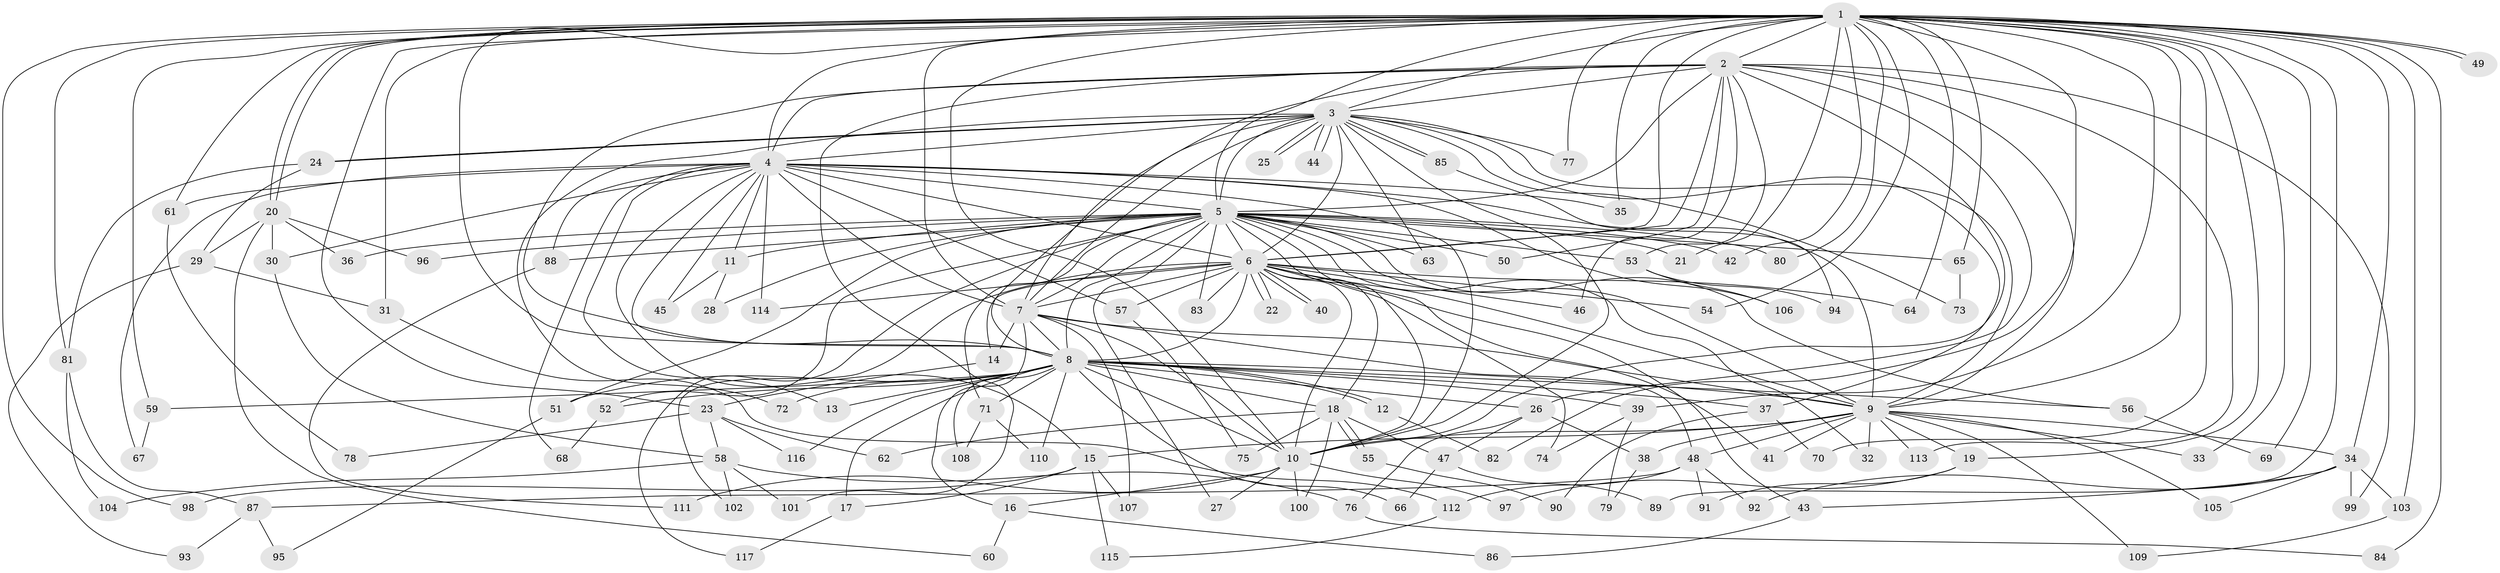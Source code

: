// Generated by graph-tools (version 1.1) at 2025/13/03/09/25 04:13:41]
// undirected, 117 vertices, 259 edges
graph export_dot {
graph [start="1"]
  node [color=gray90,style=filled];
  1;
  2;
  3;
  4;
  5;
  6;
  7;
  8;
  9;
  10;
  11;
  12;
  13;
  14;
  15;
  16;
  17;
  18;
  19;
  20;
  21;
  22;
  23;
  24;
  25;
  26;
  27;
  28;
  29;
  30;
  31;
  32;
  33;
  34;
  35;
  36;
  37;
  38;
  39;
  40;
  41;
  42;
  43;
  44;
  45;
  46;
  47;
  48;
  49;
  50;
  51;
  52;
  53;
  54;
  55;
  56;
  57;
  58;
  59;
  60;
  61;
  62;
  63;
  64;
  65;
  66;
  67;
  68;
  69;
  70;
  71;
  72;
  73;
  74;
  75;
  76;
  77;
  78;
  79;
  80;
  81;
  82;
  83;
  84;
  85;
  86;
  87;
  88;
  89;
  90;
  91;
  92;
  93;
  94;
  95;
  96;
  97;
  98;
  99;
  100;
  101;
  102;
  103;
  104;
  105;
  106;
  107;
  108;
  109;
  110;
  111;
  112;
  113;
  114;
  115;
  116;
  117;
  1 -- 2;
  1 -- 3;
  1 -- 4;
  1 -- 5;
  1 -- 6;
  1 -- 7;
  1 -- 8;
  1 -- 9;
  1 -- 10;
  1 -- 19;
  1 -- 20;
  1 -- 20;
  1 -- 21;
  1 -- 23;
  1 -- 31;
  1 -- 33;
  1 -- 34;
  1 -- 35;
  1 -- 39;
  1 -- 42;
  1 -- 49;
  1 -- 49;
  1 -- 54;
  1 -- 59;
  1 -- 61;
  1 -- 64;
  1 -- 65;
  1 -- 69;
  1 -- 70;
  1 -- 77;
  1 -- 80;
  1 -- 81;
  1 -- 82;
  1 -- 84;
  1 -- 89;
  1 -- 98;
  1 -- 103;
  2 -- 3;
  2 -- 4;
  2 -- 5;
  2 -- 6;
  2 -- 7;
  2 -- 8;
  2 -- 9;
  2 -- 10;
  2 -- 26;
  2 -- 46;
  2 -- 50;
  2 -- 53;
  2 -- 99;
  2 -- 101;
  2 -- 113;
  3 -- 4;
  3 -- 5;
  3 -- 6;
  3 -- 7;
  3 -- 8;
  3 -- 9;
  3 -- 10;
  3 -- 24;
  3 -- 24;
  3 -- 25;
  3 -- 25;
  3 -- 37;
  3 -- 44;
  3 -- 44;
  3 -- 63;
  3 -- 72;
  3 -- 73;
  3 -- 77;
  3 -- 85;
  3 -- 85;
  4 -- 5;
  4 -- 6;
  4 -- 7;
  4 -- 8;
  4 -- 9;
  4 -- 10;
  4 -- 11;
  4 -- 13;
  4 -- 15;
  4 -- 30;
  4 -- 35;
  4 -- 45;
  4 -- 57;
  4 -- 61;
  4 -- 67;
  4 -- 68;
  4 -- 88;
  4 -- 106;
  4 -- 114;
  5 -- 6;
  5 -- 7;
  5 -- 8;
  5 -- 9;
  5 -- 10;
  5 -- 11;
  5 -- 21;
  5 -- 27;
  5 -- 28;
  5 -- 32;
  5 -- 36;
  5 -- 42;
  5 -- 43;
  5 -- 50;
  5 -- 51;
  5 -- 52;
  5 -- 53;
  5 -- 56;
  5 -- 63;
  5 -- 65;
  5 -- 71;
  5 -- 80;
  5 -- 83;
  5 -- 88;
  5 -- 96;
  5 -- 117;
  6 -- 7;
  6 -- 8;
  6 -- 9;
  6 -- 10;
  6 -- 14;
  6 -- 18;
  6 -- 22;
  6 -- 22;
  6 -- 40;
  6 -- 40;
  6 -- 41;
  6 -- 46;
  6 -- 54;
  6 -- 57;
  6 -- 64;
  6 -- 74;
  6 -- 83;
  6 -- 102;
  6 -- 114;
  7 -- 8;
  7 -- 9;
  7 -- 10;
  7 -- 14;
  7 -- 16;
  7 -- 48;
  7 -- 107;
  8 -- 9;
  8 -- 10;
  8 -- 12;
  8 -- 12;
  8 -- 13;
  8 -- 17;
  8 -- 18;
  8 -- 26;
  8 -- 37;
  8 -- 39;
  8 -- 51;
  8 -- 52;
  8 -- 56;
  8 -- 59;
  8 -- 66;
  8 -- 71;
  8 -- 72;
  8 -- 108;
  8 -- 110;
  8 -- 116;
  9 -- 10;
  9 -- 15;
  9 -- 19;
  9 -- 32;
  9 -- 33;
  9 -- 34;
  9 -- 38;
  9 -- 41;
  9 -- 48;
  9 -- 105;
  9 -- 109;
  9 -- 113;
  10 -- 16;
  10 -- 27;
  10 -- 97;
  10 -- 100;
  10 -- 111;
  11 -- 28;
  11 -- 45;
  12 -- 82;
  14 -- 23;
  15 -- 17;
  15 -- 98;
  15 -- 107;
  15 -- 115;
  16 -- 60;
  16 -- 86;
  17 -- 117;
  18 -- 47;
  18 -- 55;
  18 -- 55;
  18 -- 62;
  18 -- 75;
  18 -- 100;
  19 -- 91;
  19 -- 97;
  20 -- 29;
  20 -- 30;
  20 -- 36;
  20 -- 60;
  20 -- 96;
  23 -- 58;
  23 -- 62;
  23 -- 78;
  23 -- 116;
  24 -- 29;
  24 -- 81;
  26 -- 38;
  26 -- 47;
  26 -- 76;
  29 -- 31;
  29 -- 93;
  30 -- 58;
  31 -- 112;
  34 -- 43;
  34 -- 92;
  34 -- 99;
  34 -- 103;
  34 -- 105;
  37 -- 70;
  37 -- 90;
  38 -- 79;
  39 -- 74;
  39 -- 79;
  43 -- 86;
  47 -- 66;
  47 -- 89;
  48 -- 87;
  48 -- 91;
  48 -- 92;
  48 -- 112;
  51 -- 95;
  52 -- 68;
  53 -- 94;
  53 -- 106;
  55 -- 90;
  56 -- 69;
  57 -- 75;
  58 -- 76;
  58 -- 101;
  58 -- 102;
  58 -- 104;
  59 -- 67;
  61 -- 78;
  65 -- 73;
  71 -- 108;
  71 -- 110;
  76 -- 84;
  81 -- 87;
  81 -- 104;
  85 -- 94;
  87 -- 93;
  87 -- 95;
  88 -- 111;
  103 -- 109;
  112 -- 115;
}
